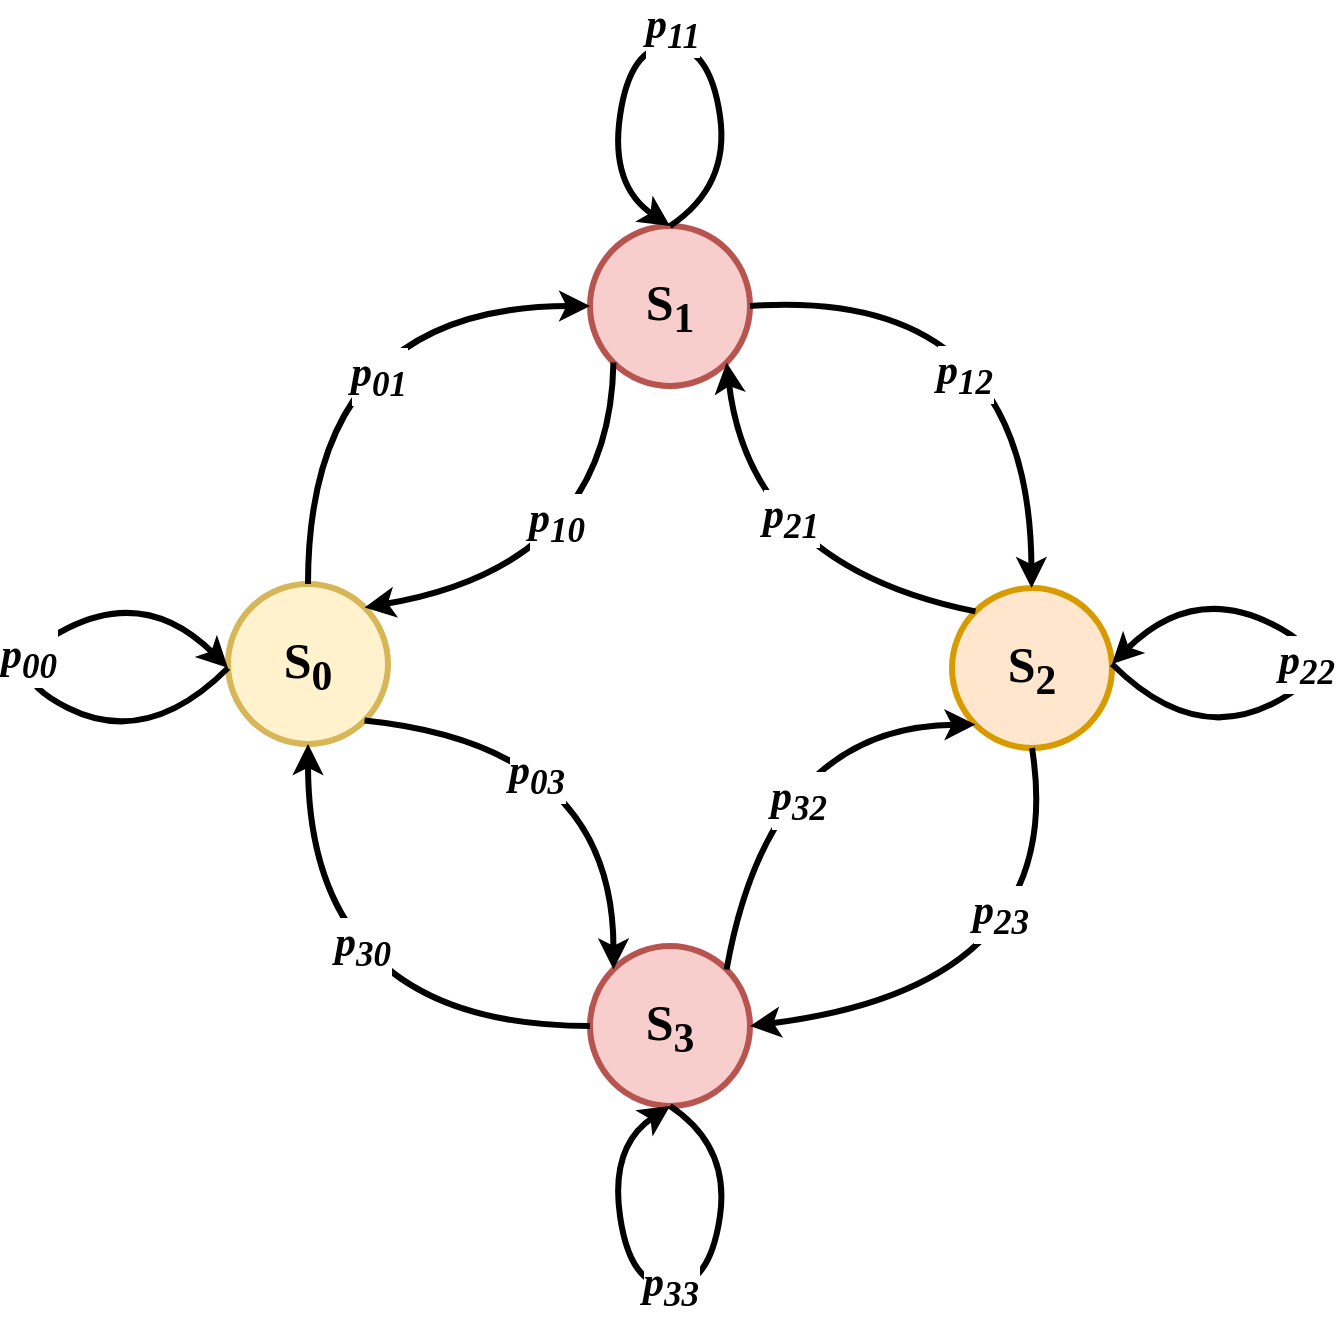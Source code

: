 <mxfile version="22.1.21" type="device">
  <diagram id="C5RBs43oDa-KdzZeNtuy" name="Page-1">
    <mxGraphModel dx="954" dy="1896" grid="1" gridSize="10" guides="1" tooltips="1" connect="1" arrows="1" fold="1" page="1" pageScale="1" pageWidth="827" pageHeight="1169" math="0" shadow="0">
      <root>
        <mxCell id="WIyWlLk6GJQsqaUBKTNV-0" />
        <mxCell id="WIyWlLk6GJQsqaUBKTNV-1" parent="WIyWlLk6GJQsqaUBKTNV-0" />
        <mxCell id="a1j0nCwYiXj807PRG-L1-0" value="&lt;b style=&quot;border-color: var(--border-color); font-size: 25px;&quot;&gt;&lt;font style=&quot;border-color: var(--border-color);&quot; face=&quot;Times New Roman&quot;&gt;S&lt;sub style=&quot;border-color: var(--border-color);&quot;&gt;1&lt;/sub&gt;&lt;/font&gt;&lt;/b&gt;" style="ellipse;whiteSpace=wrap;html=1;aspect=fixed;strokeWidth=3;fillColor=#f8cecc;strokeColor=#b85450;" vertex="1" parent="WIyWlLk6GJQsqaUBKTNV-1">
          <mxGeometry x="380" y="60" width="80" height="80" as="geometry" />
        </mxCell>
        <mxCell id="a1j0nCwYiXj807PRG-L1-1" value="&lt;b style=&quot;font-size: 25px;&quot;&gt;&lt;font style=&quot;font-size: 25px;&quot; face=&quot;Times New Roman&quot;&gt;S&lt;sub&gt;0&lt;/sub&gt;&lt;/font&gt;&lt;/b&gt;" style="ellipse;whiteSpace=wrap;html=1;aspect=fixed;fillColor=#fff2cc;strokeColor=#d6b656;strokeWidth=3;" vertex="1" parent="WIyWlLk6GJQsqaUBKTNV-1">
          <mxGeometry x="199" y="239" width="80" height="80" as="geometry" />
        </mxCell>
        <mxCell id="a1j0nCwYiXj807PRG-L1-3" value="&lt;b style=&quot;border-color: var(--border-color); font-size: 25px;&quot;&gt;&lt;font style=&quot;border-color: var(--border-color);&quot; face=&quot;Times New Roman&quot;&gt;S&lt;sub style=&quot;border-color: var(--border-color);&quot;&gt;4&lt;/sub&gt;&lt;/font&gt;&lt;/b&gt;" style="ellipse;whiteSpace=wrap;html=1;aspect=fixed;" vertex="1" parent="WIyWlLk6GJQsqaUBKTNV-1">
          <mxGeometry x="380" y="420" width="80" height="80" as="geometry" />
        </mxCell>
        <mxCell id="a1j0nCwYiXj807PRG-L1-4" value="" style="endArrow=classic;html=1;rounded=0;exitX=0.5;exitY=0;exitDx=0;exitDy=0;entryX=0;entryY=0.5;entryDx=0;entryDy=0;curved=1;strokeWidth=3;" edge="1" parent="WIyWlLk6GJQsqaUBKTNV-1" source="a1j0nCwYiXj807PRG-L1-1" target="a1j0nCwYiXj807PRG-L1-0">
          <mxGeometry width="50" height="50" relative="1" as="geometry">
            <mxPoint x="400" y="390" as="sourcePoint" />
            <mxPoint x="450" y="340" as="targetPoint" />
            <Array as="points">
              <mxPoint x="239" y="100" />
            </Array>
          </mxGeometry>
        </mxCell>
        <mxCell id="a1j0nCwYiXj807PRG-L1-37" value="&lt;font face=&quot;Times New Roman&quot;&gt;&lt;b style=&quot;font-size: 21px;&quot;&gt;&lt;i&gt;p&lt;sub&gt;01&lt;/sub&gt;&lt;/i&gt;&lt;/b&gt;&lt;/font&gt;" style="edgeLabel;html=1;align=center;verticalAlign=middle;resizable=0;points=[];" vertex="1" connectable="0" parent="a1j0nCwYiXj807PRG-L1-4">
          <mxGeometry x="0.243" y="-35" relative="1" as="geometry">
            <mxPoint as="offset" />
          </mxGeometry>
        </mxCell>
        <mxCell id="a1j0nCwYiXj807PRG-L1-5" value="" style="endArrow=classic;html=1;rounded=0;exitX=0;exitY=1;exitDx=0;exitDy=0;entryX=1;entryY=0;entryDx=0;entryDy=0;curved=1;strokeWidth=3;" edge="1" parent="WIyWlLk6GJQsqaUBKTNV-1" source="a1j0nCwYiXj807PRG-L1-0" target="a1j0nCwYiXj807PRG-L1-1">
          <mxGeometry width="50" height="50" relative="1" as="geometry">
            <mxPoint x="400" y="390" as="sourcePoint" />
            <mxPoint x="450" y="340" as="targetPoint" />
            <Array as="points">
              <mxPoint x="390" y="230" />
            </Array>
          </mxGeometry>
        </mxCell>
        <mxCell id="a1j0nCwYiXj807PRG-L1-38" value="&lt;b style=&quot;border-color: var(--border-color); font-family: &amp;quot;Times New Roman&amp;quot;; font-size: 21px;&quot;&gt;&lt;i style=&quot;border-color: var(--border-color);&quot;&gt;p&lt;sub style=&quot;border-color: var(--border-color);&quot;&gt;10&lt;/sub&gt;&lt;/i&gt;&lt;/b&gt;" style="edgeLabel;html=1;align=center;verticalAlign=middle;resizable=0;points=[];" vertex="1" connectable="0" parent="a1j0nCwYiXj807PRG-L1-5">
          <mxGeometry x="0.124" y="-24" relative="1" as="geometry">
            <mxPoint x="2" y="-3" as="offset" />
          </mxGeometry>
        </mxCell>
        <mxCell id="a1j0nCwYiXj807PRG-L1-17" value="&lt;b style=&quot;border-color: var(--border-color); font-size: 25px;&quot;&gt;&lt;font style=&quot;border-color: var(--border-color);&quot; face=&quot;Times New Roman&quot;&gt;S&lt;sub style=&quot;border-color: var(--border-color);&quot;&gt;2&lt;/sub&gt;&lt;/font&gt;&lt;/b&gt;" style="ellipse;whiteSpace=wrap;html=1;aspect=fixed;strokeWidth=3;fillColor=#ffe6cc;strokeColor=#d79b00;" vertex="1" parent="WIyWlLk6GJQsqaUBKTNV-1">
          <mxGeometry x="561" y="241" width="80" height="80" as="geometry" />
        </mxCell>
        <mxCell id="a1j0nCwYiXj807PRG-L1-18" value="&lt;b style=&quot;font-size: 25px;&quot;&gt;&lt;font style=&quot;font-size: 25px;&quot; face=&quot;Times New Roman&quot;&gt;S&lt;sub&gt;3&lt;/sub&gt;&lt;/font&gt;&lt;/b&gt;" style="ellipse;whiteSpace=wrap;html=1;aspect=fixed;fillColor=#f8cecc;strokeColor=#b85450;strokeWidth=3;" vertex="1" parent="WIyWlLk6GJQsqaUBKTNV-1">
          <mxGeometry x="380" y="420" width="80" height="80" as="geometry" />
        </mxCell>
        <mxCell id="a1j0nCwYiXj807PRG-L1-19" value="" style="endArrow=classic;html=1;rounded=0;exitX=1;exitY=0.5;exitDx=0;exitDy=0;curved=1;strokeWidth=3;" edge="1" parent="WIyWlLk6GJQsqaUBKTNV-1" source="a1j0nCwYiXj807PRG-L1-0" target="a1j0nCwYiXj807PRG-L1-17">
          <mxGeometry width="50" height="50" relative="1" as="geometry">
            <mxPoint x="581" y="571" as="sourcePoint" />
            <mxPoint x="631" y="521" as="targetPoint" />
            <Array as="points">
              <mxPoint x="600" y="90" />
            </Array>
          </mxGeometry>
        </mxCell>
        <mxCell id="a1j0nCwYiXj807PRG-L1-41" value="&lt;b style=&quot;border-color: var(--border-color); font-family: &amp;quot;Times New Roman&amp;quot;; font-size: 21px;&quot;&gt;&lt;i style=&quot;border-color: var(--border-color);&quot;&gt;p&lt;sub style=&quot;border-color: var(--border-color);&quot;&gt;12&lt;/sub&gt;&lt;/i&gt;&lt;/b&gt;" style="edgeLabel;html=1;align=center;verticalAlign=middle;resizable=0;points=[];" vertex="1" connectable="0" parent="a1j0nCwYiXj807PRG-L1-19">
          <mxGeometry x="0.261" y="-33" relative="1" as="geometry">
            <mxPoint as="offset" />
          </mxGeometry>
        </mxCell>
        <mxCell id="a1j0nCwYiXj807PRG-L1-20" value="" style="endArrow=classic;html=1;rounded=0;exitX=0;exitY=0;exitDx=0;exitDy=0;entryX=1;entryY=1;entryDx=0;entryDy=0;curved=1;strokeWidth=3;" edge="1" parent="WIyWlLk6GJQsqaUBKTNV-1" source="a1j0nCwYiXj807PRG-L1-17" target="a1j0nCwYiXj807PRG-L1-0">
          <mxGeometry width="50" height="50" relative="1" as="geometry">
            <mxPoint x="581" y="571" as="sourcePoint" />
            <mxPoint x="631" y="521" as="targetPoint" />
            <Array as="points">
              <mxPoint x="460" y="230" />
            </Array>
          </mxGeometry>
        </mxCell>
        <mxCell id="a1j0nCwYiXj807PRG-L1-40" value="&lt;b style=&quot;border-color: var(--border-color); font-family: &amp;quot;Times New Roman&amp;quot;; font-size: 21px;&quot;&gt;&lt;i style=&quot;border-color: var(--border-color);&quot;&gt;p&lt;sub style=&quot;border-color: var(--border-color);&quot;&gt;21&lt;/sub&gt;&lt;/i&gt;&lt;/b&gt;" style="edgeLabel;html=1;align=center;verticalAlign=middle;resizable=0;points=[];" vertex="1" connectable="0" parent="a1j0nCwYiXj807PRG-L1-20">
          <mxGeometry x="0.262" y="-22" relative="1" as="geometry">
            <mxPoint as="offset" />
          </mxGeometry>
        </mxCell>
        <mxCell id="a1j0nCwYiXj807PRG-L1-24" value="" style="endArrow=classic;html=1;rounded=0;exitX=0.5;exitY=1;exitDx=0;exitDy=0;curved=1;entryX=1;entryY=0.5;entryDx=0;entryDy=0;strokeWidth=3;" edge="1" parent="WIyWlLk6GJQsqaUBKTNV-1" source="a1j0nCwYiXj807PRG-L1-17" target="a1j0nCwYiXj807PRG-L1-18">
          <mxGeometry width="50" height="50" relative="1" as="geometry">
            <mxPoint x="600" y="340" as="sourcePoint" />
            <mxPoint x="741" y="481" as="targetPoint" />
            <Array as="points">
              <mxPoint x="620" y="440" />
            </Array>
          </mxGeometry>
        </mxCell>
        <mxCell id="a1j0nCwYiXj807PRG-L1-43" value="&lt;b style=&quot;border-color: var(--border-color); font-family: &amp;quot;Times New Roman&amp;quot;; font-size: 21px;&quot;&gt;&lt;i style=&quot;border-color: var(--border-color);&quot;&gt;p&lt;sub style=&quot;border-color: var(--border-color);&quot;&gt;23&lt;/sub&gt;&lt;/i&gt;&lt;/b&gt;" style="edgeLabel;html=1;align=center;verticalAlign=middle;resizable=0;points=[];" vertex="1" connectable="0" parent="a1j0nCwYiXj807PRG-L1-24">
          <mxGeometry x="-0.413" y="-30" relative="1" as="geometry">
            <mxPoint y="-3" as="offset" />
          </mxGeometry>
        </mxCell>
        <mxCell id="a1j0nCwYiXj807PRG-L1-25" value="" style="endArrow=classic;html=1;rounded=0;exitX=0;exitY=0.5;exitDx=0;exitDy=0;curved=1;entryX=0.5;entryY=1;entryDx=0;entryDy=0;strokeWidth=3;" edge="1" parent="WIyWlLk6GJQsqaUBKTNV-1" source="a1j0nCwYiXj807PRG-L1-18" target="a1j0nCwYiXj807PRG-L1-1">
          <mxGeometry width="50" height="50" relative="1" as="geometry">
            <mxPoint x="281" y="410" as="sourcePoint" />
            <mxPoint x="220" y="350" as="targetPoint" />
            <Array as="points">
              <mxPoint x="239" y="460" />
            </Array>
          </mxGeometry>
        </mxCell>
        <mxCell id="a1j0nCwYiXj807PRG-L1-46" value="&lt;b style=&quot;border-color: var(--border-color); font-family: &amp;quot;Times New Roman&amp;quot;; font-size: 21px;&quot;&gt;&lt;i style=&quot;border-color: var(--border-color);&quot;&gt;p&lt;sub style=&quot;border-color: var(--border-color);&quot;&gt;30&lt;/sub&gt;&lt;/i&gt;&lt;/b&gt;" style="edgeLabel;html=1;align=center;verticalAlign=middle;resizable=0;points=[];" vertex="1" connectable="0" parent="a1j0nCwYiXj807PRG-L1-25">
          <mxGeometry x="0.287" y="-27" relative="1" as="geometry">
            <mxPoint as="offset" />
          </mxGeometry>
        </mxCell>
        <mxCell id="a1j0nCwYiXj807PRG-L1-26" value="" style="endArrow=classic;html=1;rounded=0;exitX=1;exitY=1;exitDx=0;exitDy=0;entryX=0;entryY=0;entryDx=0;entryDy=0;curved=1;strokeWidth=3;" edge="1" parent="WIyWlLk6GJQsqaUBKTNV-1" source="a1j0nCwYiXj807PRG-L1-1" target="a1j0nCwYiXj807PRG-L1-18">
          <mxGeometry width="50" height="50" relative="1" as="geometry">
            <mxPoint x="435" y="405" as="sourcePoint" />
            <mxPoint x="310" y="280" as="targetPoint" />
            <Array as="points">
              <mxPoint x="392" y="320" />
            </Array>
          </mxGeometry>
        </mxCell>
        <mxCell id="a1j0nCwYiXj807PRG-L1-47" value="&lt;b style=&quot;border-color: var(--border-color); font-family: &amp;quot;Times New Roman&amp;quot;; font-size: 21px;&quot;&gt;&lt;i style=&quot;border-color: var(--border-color);&quot;&gt;p&lt;sub style=&quot;border-color: var(--border-color);&quot;&gt;03&lt;/sub&gt;&lt;/i&gt;&lt;/b&gt;" style="edgeLabel;html=1;align=center;verticalAlign=middle;resizable=0;points=[];" vertex="1" connectable="0" parent="a1j0nCwYiXj807PRG-L1-26">
          <mxGeometry x="-0.257" y="-18" relative="1" as="geometry">
            <mxPoint as="offset" />
          </mxGeometry>
        </mxCell>
        <mxCell id="a1j0nCwYiXj807PRG-L1-27" value="" style="endArrow=classic;html=1;rounded=0;exitX=1;exitY=0;exitDx=0;exitDy=0;entryX=0;entryY=1;entryDx=0;entryDy=0;curved=1;strokeWidth=3;" edge="1" parent="WIyWlLk6GJQsqaUBKTNV-1" source="a1j0nCwYiXj807PRG-L1-18" target="a1j0nCwYiXj807PRG-L1-17">
          <mxGeometry width="50" height="50" relative="1" as="geometry">
            <mxPoint x="400" y="250" as="sourcePoint" />
            <mxPoint x="525" y="375" as="targetPoint" />
            <Array as="points">
              <mxPoint x="470" y="310" />
            </Array>
          </mxGeometry>
        </mxCell>
        <mxCell id="a1j0nCwYiXj807PRG-L1-44" value="&lt;b style=&quot;border-color: var(--border-color); font-family: &amp;quot;Times New Roman&amp;quot;; font-size: 21px;&quot;&gt;&lt;i style=&quot;border-color: var(--border-color);&quot;&gt;p&lt;sub style=&quot;border-color: var(--border-color);&quot;&gt;32&lt;/sub&gt;&lt;/i&gt;&lt;/b&gt;" style="edgeLabel;html=1;align=center;verticalAlign=middle;resizable=0;points=[];" vertex="1" connectable="0" parent="a1j0nCwYiXj807PRG-L1-27">
          <mxGeometry x="-0.203" y="-20" relative="1" as="geometry">
            <mxPoint as="offset" />
          </mxGeometry>
        </mxCell>
        <mxCell id="a1j0nCwYiXj807PRG-L1-30" value="" style="curved=1;endArrow=classic;html=1;rounded=0;strokeWidth=3;" edge="1" parent="WIyWlLk6GJQsqaUBKTNV-1">
          <mxGeometry width="50" height="50" relative="1" as="geometry">
            <mxPoint x="420" y="60" as="sourcePoint" />
            <mxPoint x="420" y="60" as="targetPoint" />
            <Array as="points">
              <mxPoint x="450" y="40" />
              <mxPoint x="440" y="-30" />
              <mxPoint x="400" y="-30" />
              <mxPoint x="390" y="40" />
            </Array>
          </mxGeometry>
        </mxCell>
        <mxCell id="a1j0nCwYiXj807PRG-L1-39" value="&lt;b style=&quot;border-color: var(--border-color); font-family: &amp;quot;Times New Roman&amp;quot;; font-size: 21px;&quot;&gt;&lt;i style=&quot;border-color: var(--border-color);&quot;&gt;p&lt;sub style=&quot;border-color: var(--border-color);&quot;&gt;11&lt;/sub&gt;&lt;/i&gt;&lt;/b&gt;" style="edgeLabel;html=1;align=center;verticalAlign=middle;resizable=0;points=[];" vertex="1" connectable="0" parent="a1j0nCwYiXj807PRG-L1-30">
          <mxGeometry x="0.016" y="2" relative="1" as="geometry">
            <mxPoint x="3" y="-11" as="offset" />
          </mxGeometry>
        </mxCell>
        <mxCell id="a1j0nCwYiXj807PRG-L1-32" value="" style="curved=1;endArrow=classic;html=1;rounded=0;strokeWidth=3;" edge="1" parent="WIyWlLk6GJQsqaUBKTNV-1">
          <mxGeometry width="50" height="50" relative="1" as="geometry">
            <mxPoint x="420" y="500" as="sourcePoint" />
            <mxPoint x="420" y="500" as="targetPoint" />
            <Array as="points">
              <mxPoint x="450" y="520" />
              <mxPoint x="440" y="590" />
              <mxPoint x="400" y="590" />
              <mxPoint x="390" y="520" />
            </Array>
          </mxGeometry>
        </mxCell>
        <mxCell id="a1j0nCwYiXj807PRG-L1-45" value="&lt;b style=&quot;border-color: var(--border-color); font-family: &amp;quot;Times New Roman&amp;quot;; font-size: 21px;&quot;&gt;&lt;i style=&quot;border-color: var(--border-color);&quot;&gt;p&lt;sub style=&quot;border-color: var(--border-color);&quot;&gt;33&lt;/sub&gt;&lt;/i&gt;&lt;/b&gt;" style="edgeLabel;html=1;align=center;verticalAlign=middle;resizable=0;points=[];" vertex="1" connectable="0" parent="a1j0nCwYiXj807PRG-L1-32">
          <mxGeometry relative="1" as="geometry">
            <mxPoint as="offset" />
          </mxGeometry>
        </mxCell>
        <mxCell id="a1j0nCwYiXj807PRG-L1-35" value="" style="curved=1;endArrow=classic;html=1;rounded=0;strokeWidth=3;" edge="1" parent="WIyWlLk6GJQsqaUBKTNV-1">
          <mxGeometry width="50" height="50" relative="1" as="geometry">
            <mxPoint x="641" y="279" as="sourcePoint" />
            <mxPoint x="641" y="279" as="targetPoint" />
            <Array as="points">
              <mxPoint x="681" y="319" />
              <mxPoint x="761" y="279" />
              <mxPoint x="681" y="239" />
            </Array>
          </mxGeometry>
        </mxCell>
        <mxCell id="a1j0nCwYiXj807PRG-L1-42" value="&lt;b style=&quot;border-color: var(--border-color); font-family: &amp;quot;Times New Roman&amp;quot;; font-size: 21px;&quot;&gt;&lt;i style=&quot;border-color: var(--border-color);&quot;&gt;p&lt;sub style=&quot;border-color: var(--border-color);&quot;&gt;22&lt;/sub&gt;&lt;/i&gt;&lt;/b&gt;" style="edgeLabel;html=1;align=center;verticalAlign=middle;resizable=0;points=[];" vertex="1" connectable="0" parent="a1j0nCwYiXj807PRG-L1-35">
          <mxGeometry x="0.142" y="10" relative="1" as="geometry">
            <mxPoint as="offset" />
          </mxGeometry>
        </mxCell>
        <mxCell id="a1j0nCwYiXj807PRG-L1-36" value="" style="curved=1;endArrow=classic;html=1;rounded=0;strokeWidth=3;" edge="1" parent="WIyWlLk6GJQsqaUBKTNV-1">
          <mxGeometry width="50" height="50" relative="1" as="geometry">
            <mxPoint x="199" y="281" as="sourcePoint" />
            <mxPoint x="199" y="281" as="targetPoint" />
            <Array as="points">
              <mxPoint x="159" y="321" />
              <mxPoint x="79" y="281" />
              <mxPoint x="159" y="241" />
            </Array>
          </mxGeometry>
        </mxCell>
        <mxCell id="a1j0nCwYiXj807PRG-L1-48" value="&lt;b style=&quot;border-color: var(--border-color); font-family: &amp;quot;Times New Roman&amp;quot;; font-size: 21px;&quot;&gt;&lt;i style=&quot;border-color: var(--border-color);&quot;&gt;p&lt;sub style=&quot;border-color: var(--border-color);&quot;&gt;00&lt;/sub&gt;&lt;/i&gt;&lt;/b&gt;" style="edgeLabel;html=1;align=center;verticalAlign=middle;resizable=0;points=[];" vertex="1" connectable="0" parent="a1j0nCwYiXj807PRG-L1-36">
          <mxGeometry x="0.133" y="-6" relative="1" as="geometry">
            <mxPoint y="-2" as="offset" />
          </mxGeometry>
        </mxCell>
      </root>
    </mxGraphModel>
  </diagram>
</mxfile>

